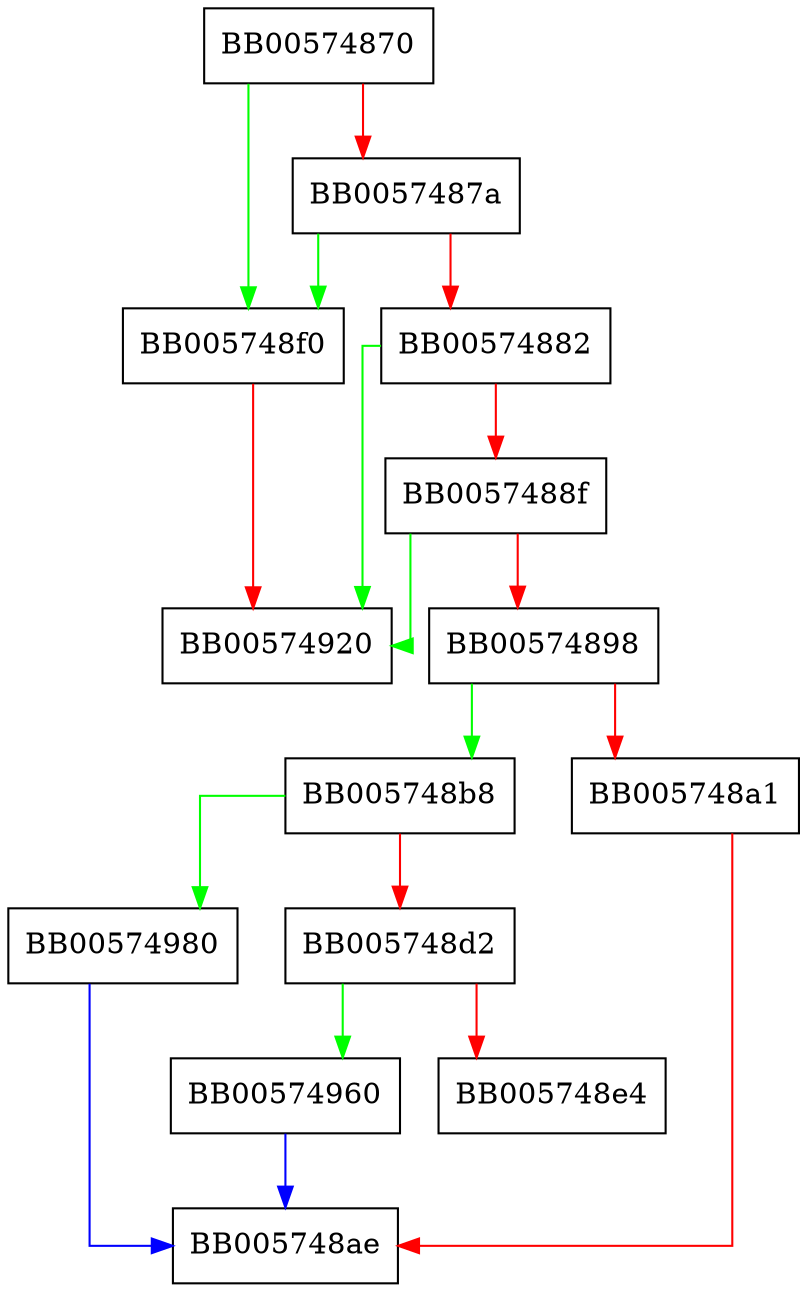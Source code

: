 digraph OSSL_CRMF_MSG_push0_extension {
  node [shape="box"];
  graph [splines=ortho];
  BB00574870 -> BB005748f0 [color="green"];
  BB00574870 -> BB0057487a [color="red"];
  BB0057487a -> BB005748f0 [color="green"];
  BB0057487a -> BB00574882 [color="red"];
  BB00574882 -> BB00574920 [color="green"];
  BB00574882 -> BB0057488f [color="red"];
  BB0057488f -> BB00574920 [color="green"];
  BB0057488f -> BB00574898 [color="red"];
  BB00574898 -> BB005748b8 [color="green"];
  BB00574898 -> BB005748a1 [color="red"];
  BB005748a1 -> BB005748ae [color="red"];
  BB005748b8 -> BB00574980 [color="green"];
  BB005748b8 -> BB005748d2 [color="red"];
  BB005748d2 -> BB00574960 [color="green"];
  BB005748d2 -> BB005748e4 [color="red"];
  BB005748f0 -> BB00574920 [color="red"];
  BB00574960 -> BB005748ae [color="blue"];
  BB00574980 -> BB005748ae [color="blue"];
}